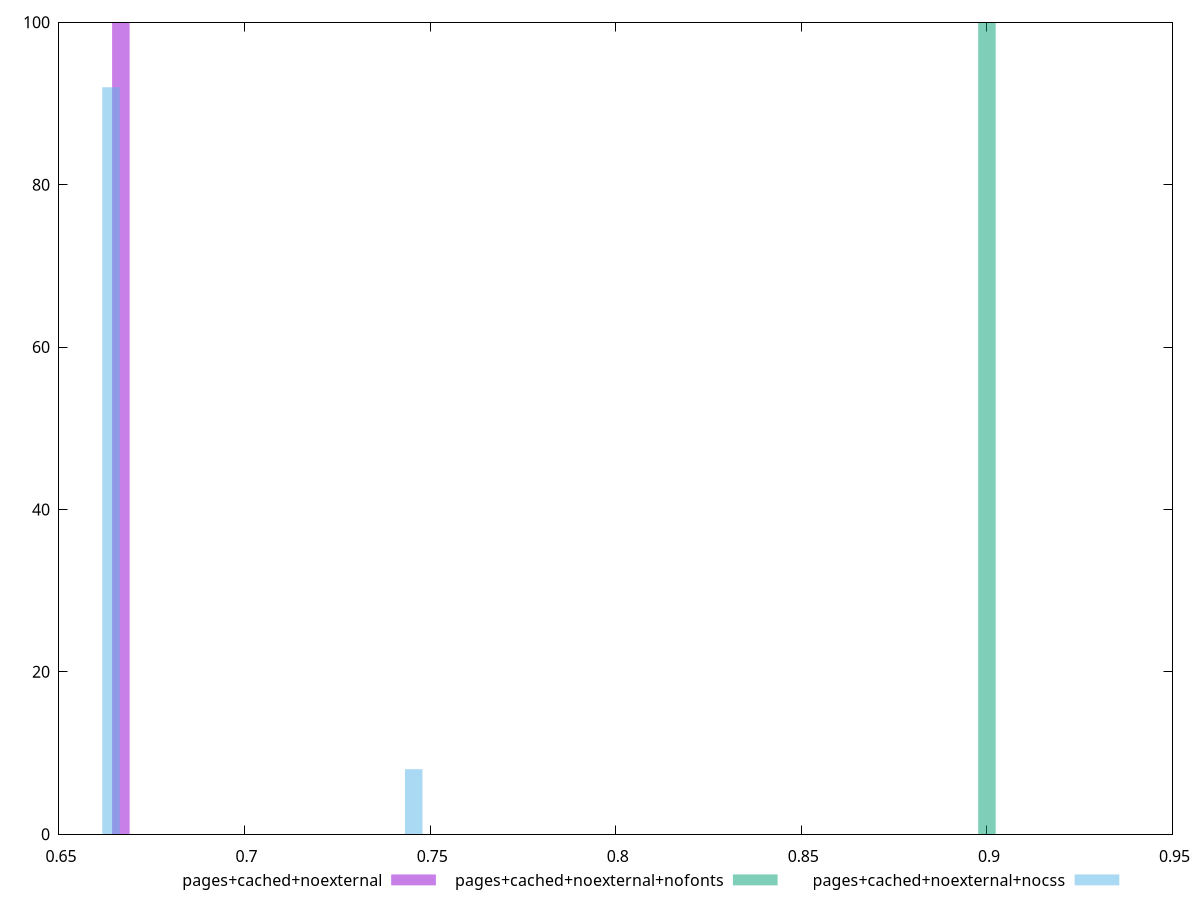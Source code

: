 $_pagesCachedNoexternal <<EOF
0.6666666666666667 100
EOF
$_pagesCachedNoexternalNofonts <<EOF
0.9 100
EOF
$_pagesCachedNoexternalNocss <<EOF
0.6640222180247964 92
0.7455688062032803 8
EOF
set key outside below
set terminal pngcairo
set output "report_00004_2020-11-02T20-21-41.718Z/uses-text-compression/uses-text-compression_pages+cached+noexternal_pages+cached+noexternal+nofonts_pages+cached+noexternal+nocss+hist.png"
set boxwidth 0.0047195556395040715
set style fill transparent solid 0.5 noborder
set yrange [0:100]
plot $_pagesCachedNoexternal title "pages+cached+noexternal" with boxes ,$_pagesCachedNoexternalNofonts title "pages+cached+noexternal+nofonts" with boxes ,$_pagesCachedNoexternalNocss title "pages+cached+noexternal+nocss" with boxes ,
